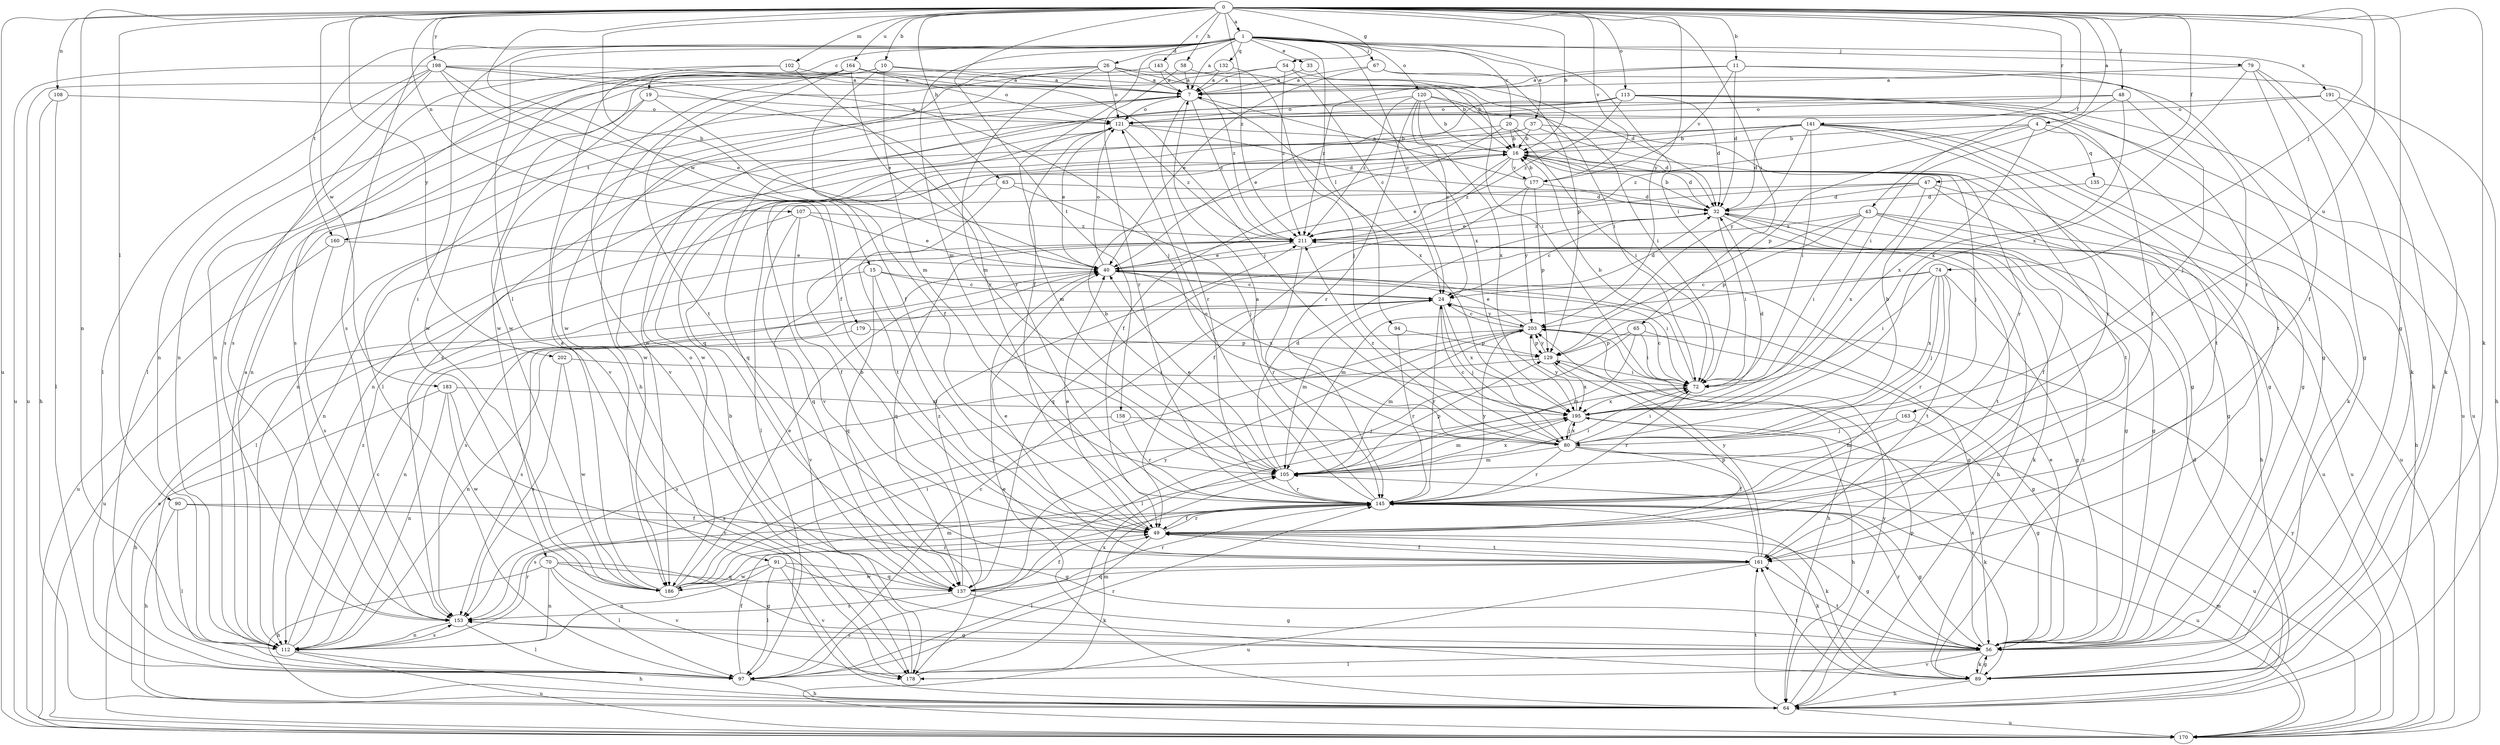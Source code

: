 strict digraph  {
0;
1;
4;
7;
10;
11;
15;
16;
19;
20;
24;
26;
32;
33;
37;
40;
43;
47;
48;
49;
54;
56;
58;
63;
64;
65;
67;
70;
72;
74;
79;
80;
89;
90;
91;
94;
97;
102;
105;
107;
108;
112;
113;
120;
121;
129;
132;
135;
137;
141;
143;
145;
153;
158;
160;
161;
163;
164;
170;
177;
178;
179;
183;
186;
191;
195;
198;
202;
203;
211;
0 -> 1  [label=a];
0 -> 4  [label=a];
0 -> 10  [label=b];
0 -> 11  [label=b];
0 -> 15  [label=b];
0 -> 16  [label=b];
0 -> 43  [label=f];
0 -> 47  [label=f];
0 -> 48  [label=f];
0 -> 54  [label=g];
0 -> 56  [label=g];
0 -> 58  [label=h];
0 -> 63  [label=h];
0 -> 65  [label=i];
0 -> 74  [label=j];
0 -> 89  [label=k];
0 -> 90  [label=l];
0 -> 102  [label=m];
0 -> 107  [label=n];
0 -> 108  [label=n];
0 -> 112  [label=n];
0 -> 113  [label=o];
0 -> 141  [label=r];
0 -> 143  [label=r];
0 -> 158  [label=t];
0 -> 163  [label=u];
0 -> 164  [label=u];
0 -> 170  [label=u];
0 -> 177  [label=v];
0 -> 179  [label=w];
0 -> 183  [label=w];
0 -> 198  [label=y];
0 -> 202  [label=y];
0 -> 203  [label=y];
0 -> 211  [label=z];
1 -> 7  [label=a];
1 -> 19  [label=c];
1 -> 20  [label=c];
1 -> 24  [label=c];
1 -> 26  [label=d];
1 -> 33  [label=e];
1 -> 37  [label=e];
1 -> 49  [label=f];
1 -> 67  [label=i];
1 -> 70  [label=i];
1 -> 72  [label=i];
1 -> 79  [label=j];
1 -> 91  [label=l];
1 -> 94  [label=l];
1 -> 105  [label=m];
1 -> 120  [label=o];
1 -> 132  [label=q];
1 -> 153  [label=s];
1 -> 160  [label=t];
1 -> 191  [label=x];
4 -> 16  [label=b];
4 -> 56  [label=g];
4 -> 129  [label=p];
4 -> 135  [label=q];
4 -> 195  [label=x];
4 -> 211  [label=z];
7 -> 121  [label=o];
7 -> 145  [label=r];
7 -> 160  [label=t];
7 -> 195  [label=x];
7 -> 211  [label=z];
10 -> 7  [label=a];
10 -> 16  [label=b];
10 -> 49  [label=f];
10 -> 105  [label=m];
10 -> 153  [label=s];
10 -> 186  [label=w];
11 -> 7  [label=a];
11 -> 32  [label=d];
11 -> 89  [label=k];
11 -> 145  [label=r];
11 -> 177  [label=v];
11 -> 211  [label=z];
15 -> 24  [label=c];
15 -> 49  [label=f];
15 -> 56  [label=g];
15 -> 137  [label=q];
15 -> 170  [label=u];
16 -> 32  [label=d];
16 -> 40  [label=e];
16 -> 80  [label=j];
16 -> 161  [label=t];
16 -> 177  [label=v];
16 -> 211  [label=z];
19 -> 49  [label=f];
19 -> 97  [label=l];
19 -> 112  [label=n];
19 -> 121  [label=o];
20 -> 16  [label=b];
20 -> 32  [label=d];
20 -> 49  [label=f];
20 -> 72  [label=i];
20 -> 112  [label=n];
24 -> 32  [label=d];
24 -> 80  [label=j];
24 -> 105  [label=m];
24 -> 112  [label=n];
24 -> 145  [label=r];
24 -> 195  [label=x];
24 -> 203  [label=y];
26 -> 7  [label=a];
26 -> 16  [label=b];
26 -> 64  [label=h];
26 -> 72  [label=i];
26 -> 105  [label=m];
26 -> 112  [label=n];
26 -> 121  [label=o];
26 -> 186  [label=w];
32 -> 16  [label=b];
32 -> 24  [label=c];
32 -> 49  [label=f];
32 -> 56  [label=g];
32 -> 72  [label=i];
32 -> 170  [label=u];
32 -> 211  [label=z];
33 -> 7  [label=a];
33 -> 195  [label=x];
37 -> 16  [label=b];
37 -> 56  [label=g];
37 -> 112  [label=n];
37 -> 145  [label=r];
37 -> 186  [label=w];
40 -> 24  [label=c];
40 -> 72  [label=i];
40 -> 121  [label=o];
40 -> 153  [label=s];
40 -> 195  [label=x];
43 -> 56  [label=g];
43 -> 64  [label=h];
43 -> 72  [label=i];
43 -> 129  [label=p];
43 -> 137  [label=q];
43 -> 170  [label=u];
43 -> 211  [label=z];
47 -> 32  [label=d];
47 -> 40  [label=e];
47 -> 56  [label=g];
47 -> 97  [label=l];
47 -> 170  [label=u];
47 -> 195  [label=x];
48 -> 72  [label=i];
48 -> 80  [label=j];
48 -> 121  [label=o];
48 -> 186  [label=w];
48 -> 195  [label=x];
49 -> 40  [label=e];
49 -> 56  [label=g];
49 -> 89  [label=k];
49 -> 97  [label=l];
49 -> 145  [label=r];
49 -> 161  [label=t];
54 -> 7  [label=a];
54 -> 24  [label=c];
54 -> 72  [label=i];
54 -> 97  [label=l];
54 -> 211  [label=z];
56 -> 40  [label=e];
56 -> 89  [label=k];
56 -> 97  [label=l];
56 -> 145  [label=r];
56 -> 153  [label=s];
56 -> 161  [label=t];
56 -> 178  [label=v];
56 -> 195  [label=x];
58 -> 7  [label=a];
58 -> 32  [label=d];
58 -> 145  [label=r];
63 -> 32  [label=d];
63 -> 80  [label=j];
63 -> 112  [label=n];
63 -> 161  [label=t];
64 -> 32  [label=d];
64 -> 40  [label=e];
64 -> 129  [label=p];
64 -> 161  [label=t];
64 -> 170  [label=u];
64 -> 203  [label=y];
65 -> 56  [label=g];
65 -> 72  [label=i];
65 -> 97  [label=l];
65 -> 105  [label=m];
65 -> 129  [label=p];
67 -> 7  [label=a];
67 -> 40  [label=e];
67 -> 56  [label=g];
67 -> 129  [label=p];
70 -> 56  [label=g];
70 -> 64  [label=h];
70 -> 97  [label=l];
70 -> 112  [label=n];
70 -> 137  [label=q];
70 -> 178  [label=v];
72 -> 16  [label=b];
72 -> 24  [label=c];
72 -> 145  [label=r];
72 -> 195  [label=x];
74 -> 24  [label=c];
74 -> 56  [label=g];
74 -> 72  [label=i];
74 -> 80  [label=j];
74 -> 105  [label=m];
74 -> 145  [label=r];
74 -> 161  [label=t];
74 -> 195  [label=x];
79 -> 7  [label=a];
79 -> 49  [label=f];
79 -> 56  [label=g];
79 -> 89  [label=k];
79 -> 195  [label=x];
80 -> 16  [label=b];
80 -> 24  [label=c];
80 -> 49  [label=f];
80 -> 72  [label=i];
80 -> 89  [label=k];
80 -> 105  [label=m];
80 -> 145  [label=r];
80 -> 170  [label=u];
80 -> 195  [label=x];
80 -> 211  [label=z];
89 -> 56  [label=g];
89 -> 64  [label=h];
89 -> 161  [label=t];
89 -> 211  [label=z];
90 -> 49  [label=f];
90 -> 56  [label=g];
90 -> 64  [label=h];
90 -> 97  [label=l];
91 -> 89  [label=k];
91 -> 97  [label=l];
91 -> 112  [label=n];
91 -> 137  [label=q];
91 -> 178  [label=v];
91 -> 186  [label=w];
94 -> 129  [label=p];
94 -> 145  [label=r];
97 -> 24  [label=c];
97 -> 49  [label=f];
97 -> 64  [label=h];
97 -> 145  [label=r];
102 -> 7  [label=a];
102 -> 145  [label=r];
102 -> 153  [label=s];
102 -> 178  [label=v];
105 -> 16  [label=b];
105 -> 32  [label=d];
105 -> 40  [label=e];
105 -> 72  [label=i];
105 -> 129  [label=p];
105 -> 145  [label=r];
105 -> 195  [label=x];
107 -> 40  [label=e];
107 -> 49  [label=f];
107 -> 97  [label=l];
107 -> 137  [label=q];
107 -> 211  [label=z];
108 -> 64  [label=h];
108 -> 97  [label=l];
108 -> 121  [label=o];
112 -> 7  [label=a];
112 -> 24  [label=c];
112 -> 64  [label=h];
112 -> 145  [label=r];
112 -> 153  [label=s];
112 -> 170  [label=u];
112 -> 211  [label=z];
113 -> 32  [label=d];
113 -> 40  [label=e];
113 -> 49  [label=f];
113 -> 121  [label=o];
113 -> 137  [label=q];
113 -> 161  [label=t];
113 -> 170  [label=u];
113 -> 211  [label=z];
120 -> 16  [label=b];
120 -> 24  [label=c];
120 -> 72  [label=i];
120 -> 121  [label=o];
120 -> 145  [label=r];
120 -> 170  [label=u];
120 -> 195  [label=x];
120 -> 211  [label=z];
121 -> 16  [label=b];
121 -> 32  [label=d];
121 -> 40  [label=e];
121 -> 105  [label=m];
121 -> 186  [label=w];
121 -> 211  [label=z];
129 -> 72  [label=i];
129 -> 153  [label=s];
129 -> 195  [label=x];
129 -> 203  [label=y];
132 -> 7  [label=a];
132 -> 80  [label=j];
132 -> 112  [label=n];
135 -> 32  [label=d];
135 -> 64  [label=h];
137 -> 16  [label=b];
137 -> 49  [label=f];
137 -> 56  [label=g];
137 -> 121  [label=o];
137 -> 145  [label=r];
137 -> 153  [label=s];
137 -> 203  [label=y];
137 -> 211  [label=z];
141 -> 16  [label=b];
141 -> 32  [label=d];
141 -> 56  [label=g];
141 -> 72  [label=i];
141 -> 89  [label=k];
141 -> 137  [label=q];
141 -> 145  [label=r];
141 -> 161  [label=t];
141 -> 178  [label=v];
141 -> 203  [label=y];
143 -> 7  [label=a];
143 -> 186  [label=w];
143 -> 211  [label=z];
145 -> 7  [label=a];
145 -> 49  [label=f];
145 -> 56  [label=g];
145 -> 89  [label=k];
145 -> 121  [label=o];
145 -> 153  [label=s];
145 -> 170  [label=u];
145 -> 203  [label=y];
153 -> 56  [label=g];
153 -> 97  [label=l];
153 -> 112  [label=n];
158 -> 80  [label=j];
158 -> 145  [label=r];
158 -> 153  [label=s];
160 -> 40  [label=e];
160 -> 153  [label=s];
160 -> 170  [label=u];
161 -> 40  [label=e];
161 -> 49  [label=f];
161 -> 129  [label=p];
161 -> 137  [label=q];
161 -> 170  [label=u];
161 -> 186  [label=w];
161 -> 203  [label=y];
163 -> 56  [label=g];
163 -> 80  [label=j];
163 -> 105  [label=m];
164 -> 7  [label=a];
164 -> 40  [label=e];
164 -> 80  [label=j];
164 -> 121  [label=o];
164 -> 161  [label=t];
164 -> 170  [label=u];
164 -> 178  [label=v];
164 -> 186  [label=w];
170 -> 40  [label=e];
170 -> 105  [label=m];
170 -> 203  [label=y];
177 -> 7  [label=a];
177 -> 16  [label=b];
177 -> 32  [label=d];
177 -> 49  [label=f];
177 -> 129  [label=p];
177 -> 203  [label=y];
178 -> 16  [label=b];
178 -> 105  [label=m];
178 -> 195  [label=x];
179 -> 129  [label=p];
179 -> 153  [label=s];
183 -> 64  [label=h];
183 -> 112  [label=n];
183 -> 178  [label=v];
183 -> 186  [label=w];
183 -> 195  [label=x];
186 -> 7  [label=a];
186 -> 40  [label=e];
186 -> 72  [label=i];
186 -> 105  [label=m];
186 -> 145  [label=r];
186 -> 203  [label=y];
191 -> 64  [label=h];
191 -> 89  [label=k];
191 -> 121  [label=o];
191 -> 153  [label=s];
195 -> 32  [label=d];
195 -> 64  [label=h];
195 -> 80  [label=j];
195 -> 105  [label=m];
195 -> 203  [label=y];
198 -> 7  [label=a];
198 -> 40  [label=e];
198 -> 49  [label=f];
198 -> 80  [label=j];
198 -> 97  [label=l];
198 -> 112  [label=n];
198 -> 145  [label=r];
198 -> 153  [label=s];
198 -> 170  [label=u];
202 -> 72  [label=i];
202 -> 153  [label=s];
202 -> 186  [label=w];
203 -> 24  [label=c];
203 -> 40  [label=e];
203 -> 64  [label=h];
203 -> 105  [label=m];
203 -> 112  [label=n];
203 -> 129  [label=p];
211 -> 40  [label=e];
211 -> 64  [label=h];
211 -> 89  [label=k];
211 -> 137  [label=q];
211 -> 145  [label=r];
211 -> 161  [label=t];
211 -> 178  [label=v];
}
